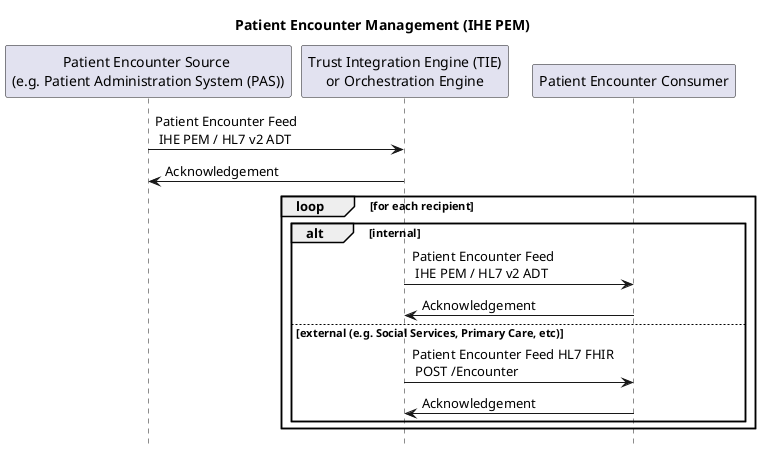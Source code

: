 @startuml

hide footbox

title "Patient Encounter Management (IHE PEM)"

participant "Patient Encounter Source \n(e.g. Patient Administration System (PAS))" as PEMSource
participant "Trust Integration Engine (TIE)\nor Orchestration Engine" as PEMManager
participant "Patient Encounter Consumer" as PEMConsumer


PEMSource -> PEMManager : Patient Encounter Feed \n IHE PEM / HL7 v2 ADT
PEMManager -> PEMSource : Acknowledgement
loop for each recipient
  alt internal
  PEMManager -> PEMConsumer : Patient Encounter Feed \n IHE PEM / HL7 v2 ADT
  PEMConsumer -> PEMManager : Acknowledgement
  else external (e.g. Social Services, Primary Care, etc)
   PEMManager -> PEMConsumer : Patient Encounter Feed HL7 FHIR \n POST /Encounter
   PEMConsumer -> PEMManager : Acknowledgement
  end
end


@enduml
